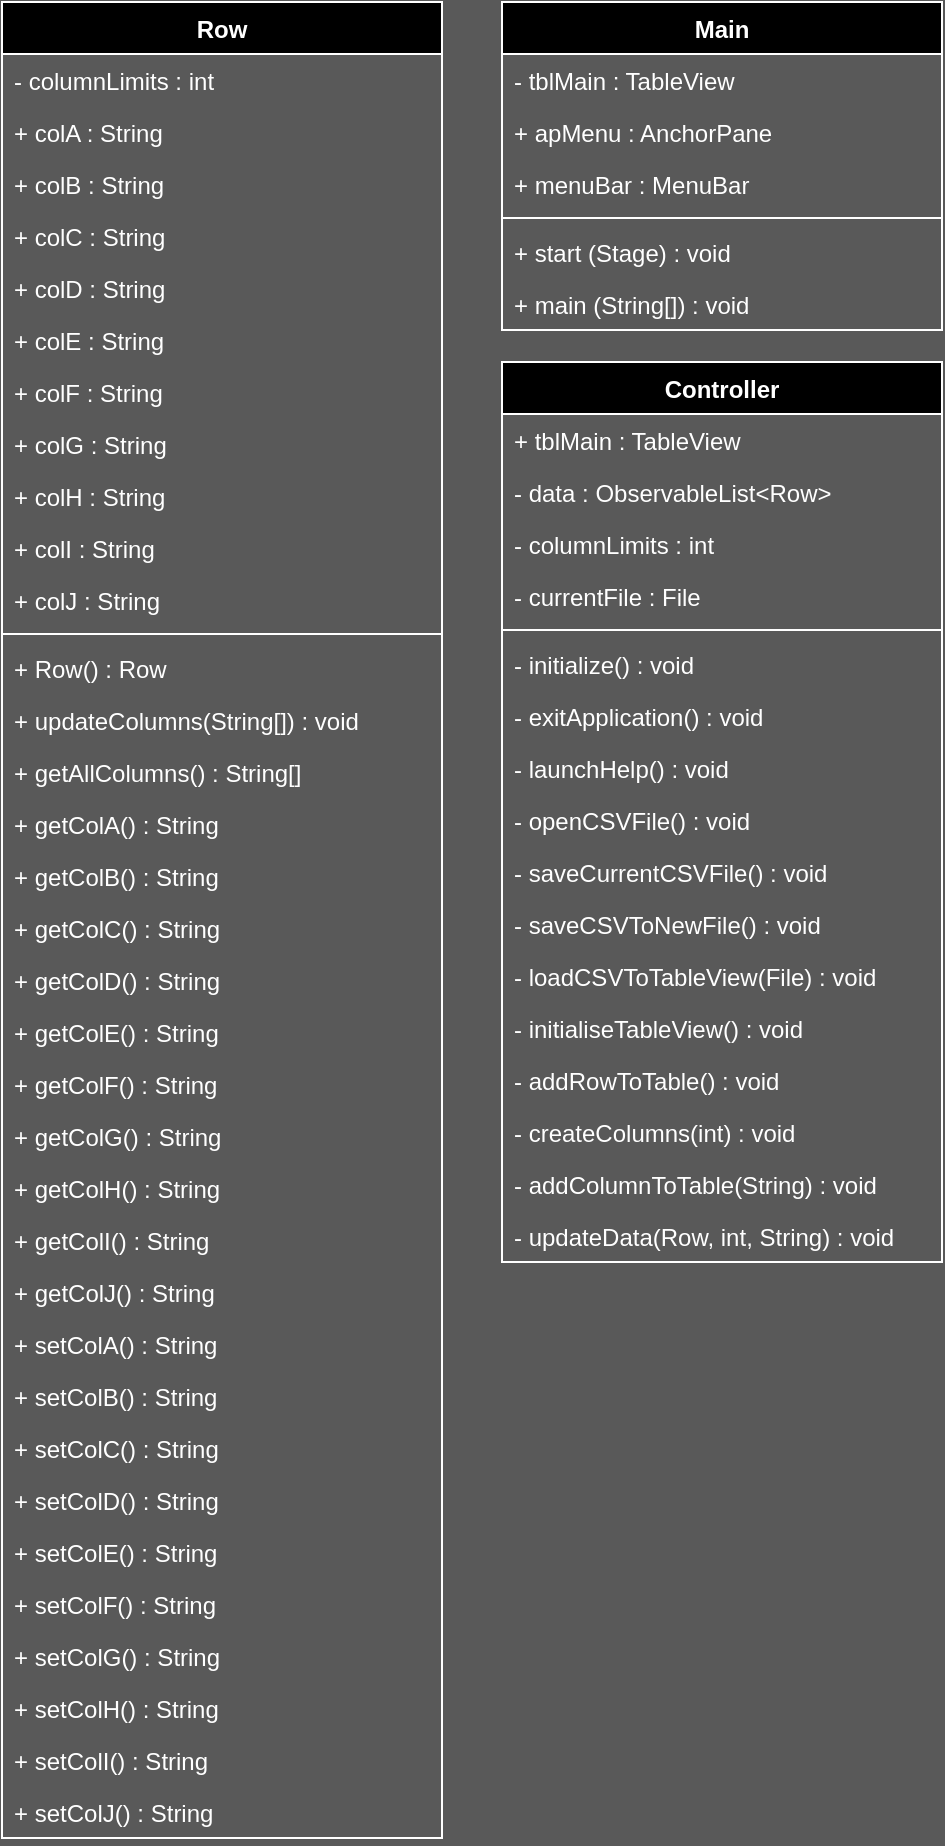<mxfile version="13.0.3" type="device"><diagram id="Vrs2txvyziBs7OVZRVHv" name="Page-1"><mxGraphModel dx="2023" dy="673" grid="1" gridSize="10" guides="1" tooltips="1" connect="1" arrows="1" fold="1" page="1" pageScale="1" pageWidth="850" pageHeight="1100" background="#595959" math="0" shadow="0"><root><mxCell id="0"/><mxCell id="1" parent="0"/><mxCell id="6m8JMxPbOkbgGXu79ss5-5" value="Row&#10;" style="swimlane;fontStyle=1;align=center;verticalAlign=top;childLayout=stackLayout;horizontal=1;startSize=26;horizontalStack=0;resizeParent=1;resizeParentMax=0;resizeLast=0;collapsible=1;marginBottom=0;strokeColor=#FFFFFF;fontColor=#FFFFFF;fillColor=#000000;" parent="1" vertex="1"><mxGeometry x="-630" y="70" width="220" height="918" as="geometry"/></mxCell><mxCell id="3eW3o-0ZtZYoWL-XEgfZ-23" value="- columnLimits : int" style="text;strokeColor=none;fillColor=none;align=left;verticalAlign=top;spacingLeft=4;spacingRight=4;overflow=hidden;rotatable=0;points=[[0,0.5],[1,0.5]];portConstraint=eastwest;fontColor=#FFFFFF;" vertex="1" parent="6m8JMxPbOkbgGXu79ss5-5"><mxGeometry y="26" width="220" height="26" as="geometry"/></mxCell><mxCell id="3eW3o-0ZtZYoWL-XEgfZ-1" value="+ colA : String&#10;" style="text;strokeColor=none;fillColor=none;align=left;verticalAlign=top;spacingLeft=4;spacingRight=4;overflow=hidden;rotatable=0;points=[[0,0.5],[1,0.5]];portConstraint=eastwest;fontColor=#FFFFFF;" vertex="1" parent="6m8JMxPbOkbgGXu79ss5-5"><mxGeometry y="52" width="220" height="26" as="geometry"/></mxCell><mxCell id="3eW3o-0ZtZYoWL-XEgfZ-2" value="+ colB : String&#10;" style="text;strokeColor=none;fillColor=none;align=left;verticalAlign=top;spacingLeft=4;spacingRight=4;overflow=hidden;rotatable=0;points=[[0,0.5],[1,0.5]];portConstraint=eastwest;fontColor=#FFFFFF;" vertex="1" parent="6m8JMxPbOkbgGXu79ss5-5"><mxGeometry y="78" width="220" height="26" as="geometry"/></mxCell><mxCell id="3eW3o-0ZtZYoWL-XEgfZ-3" value="+ colC : String&#10;" style="text;strokeColor=none;fillColor=none;align=left;verticalAlign=top;spacingLeft=4;spacingRight=4;overflow=hidden;rotatable=0;points=[[0,0.5],[1,0.5]];portConstraint=eastwest;fontColor=#FFFFFF;" vertex="1" parent="6m8JMxPbOkbgGXu79ss5-5"><mxGeometry y="104" width="220" height="26" as="geometry"/></mxCell><mxCell id="3eW3o-0ZtZYoWL-XEgfZ-4" value="+ colD : String&#10;" style="text;strokeColor=none;fillColor=none;align=left;verticalAlign=top;spacingLeft=4;spacingRight=4;overflow=hidden;rotatable=0;points=[[0,0.5],[1,0.5]];portConstraint=eastwest;fontColor=#FFFFFF;" vertex="1" parent="6m8JMxPbOkbgGXu79ss5-5"><mxGeometry y="130" width="220" height="26" as="geometry"/></mxCell><mxCell id="3eW3o-0ZtZYoWL-XEgfZ-5" value="+ colE : String&#10;" style="text;strokeColor=none;fillColor=none;align=left;verticalAlign=top;spacingLeft=4;spacingRight=4;overflow=hidden;rotatable=0;points=[[0,0.5],[1,0.5]];portConstraint=eastwest;fontColor=#FFFFFF;" vertex="1" parent="6m8JMxPbOkbgGXu79ss5-5"><mxGeometry y="156" width="220" height="26" as="geometry"/></mxCell><mxCell id="3eW3o-0ZtZYoWL-XEgfZ-6" value="+ colF : String&#10;" style="text;strokeColor=none;fillColor=none;align=left;verticalAlign=top;spacingLeft=4;spacingRight=4;overflow=hidden;rotatable=0;points=[[0,0.5],[1,0.5]];portConstraint=eastwest;fontColor=#FFFFFF;" vertex="1" parent="6m8JMxPbOkbgGXu79ss5-5"><mxGeometry y="182" width="220" height="26" as="geometry"/></mxCell><mxCell id="3eW3o-0ZtZYoWL-XEgfZ-7" value="+ colG : String&#10;" style="text;strokeColor=none;fillColor=none;align=left;verticalAlign=top;spacingLeft=4;spacingRight=4;overflow=hidden;rotatable=0;points=[[0,0.5],[1,0.5]];portConstraint=eastwest;fontColor=#FFFFFF;" vertex="1" parent="6m8JMxPbOkbgGXu79ss5-5"><mxGeometry y="208" width="220" height="26" as="geometry"/></mxCell><mxCell id="3eW3o-0ZtZYoWL-XEgfZ-8" value="+ colH : String&#10;" style="text;strokeColor=none;fillColor=none;align=left;verticalAlign=top;spacingLeft=4;spacingRight=4;overflow=hidden;rotatable=0;points=[[0,0.5],[1,0.5]];portConstraint=eastwest;fontColor=#FFFFFF;" vertex="1" parent="6m8JMxPbOkbgGXu79ss5-5"><mxGeometry y="234" width="220" height="26" as="geometry"/></mxCell><mxCell id="3eW3o-0ZtZYoWL-XEgfZ-9" value="+ colI : String&#10;" style="text;strokeColor=none;fillColor=none;align=left;verticalAlign=top;spacingLeft=4;spacingRight=4;overflow=hidden;rotatable=0;points=[[0,0.5],[1,0.5]];portConstraint=eastwest;fontColor=#FFFFFF;" vertex="1" parent="6m8JMxPbOkbgGXu79ss5-5"><mxGeometry y="260" width="220" height="26" as="geometry"/></mxCell><mxCell id="3eW3o-0ZtZYoWL-XEgfZ-10" value="+ colJ : String&#10;" style="text;strokeColor=none;fillColor=none;align=left;verticalAlign=top;spacingLeft=4;spacingRight=4;overflow=hidden;rotatable=0;points=[[0,0.5],[1,0.5]];portConstraint=eastwest;fontColor=#FFFFFF;" vertex="1" parent="6m8JMxPbOkbgGXu79ss5-5"><mxGeometry y="286" width="220" height="26" as="geometry"/></mxCell><mxCell id="6m8JMxPbOkbgGXu79ss5-6" value="" style="line;strokeWidth=1;fillColor=none;align=left;verticalAlign=middle;spacingTop=-1;spacingLeft=3;spacingRight=3;rotatable=0;labelPosition=right;points=[];portConstraint=eastwest;strokeColor=#FFFFFF;" parent="6m8JMxPbOkbgGXu79ss5-5" vertex="1"><mxGeometry y="312" width="220" height="8" as="geometry"/></mxCell><mxCell id="3eW3o-0ZtZYoWL-XEgfZ-24" value="+ Row() : Row&#10;" style="text;strokeColor=none;fillColor=none;align=left;verticalAlign=top;spacingLeft=4;spacingRight=4;overflow=hidden;rotatable=0;points=[[0,0.5],[1,0.5]];portConstraint=eastwest;fontColor=#FFFFFF;" vertex="1" parent="6m8JMxPbOkbgGXu79ss5-5"><mxGeometry y="320" width="220" height="26" as="geometry"/></mxCell><mxCell id="3eW3o-0ZtZYoWL-XEgfZ-25" value="+ updateColumns(String[]) : void" style="text;strokeColor=none;fillColor=none;align=left;verticalAlign=top;spacingLeft=4;spacingRight=4;overflow=hidden;rotatable=0;points=[[0,0.5],[1,0.5]];portConstraint=eastwest;fontColor=#FFFFFF;" vertex="1" parent="6m8JMxPbOkbgGXu79ss5-5"><mxGeometry y="346" width="220" height="26" as="geometry"/></mxCell><mxCell id="3eW3o-0ZtZYoWL-XEgfZ-26" value="+ getAllColumns() : String[]" style="text;strokeColor=none;fillColor=none;align=left;verticalAlign=top;spacingLeft=4;spacingRight=4;overflow=hidden;rotatable=0;points=[[0,0.5],[1,0.5]];portConstraint=eastwest;fontColor=#FFFFFF;" vertex="1" parent="6m8JMxPbOkbgGXu79ss5-5"><mxGeometry y="372" width="220" height="26" as="geometry"/></mxCell><mxCell id="3eW3o-0ZtZYoWL-XEgfZ-27" value="+ getColA() : String" style="text;strokeColor=none;fillColor=none;align=left;verticalAlign=top;spacingLeft=4;spacingRight=4;overflow=hidden;rotatable=0;points=[[0,0.5],[1,0.5]];portConstraint=eastwest;fontColor=#FFFFFF;" vertex="1" parent="6m8JMxPbOkbgGXu79ss5-5"><mxGeometry y="398" width="220" height="26" as="geometry"/></mxCell><mxCell id="3eW3o-0ZtZYoWL-XEgfZ-28" value="+ getColB() : String" style="text;strokeColor=none;fillColor=none;align=left;verticalAlign=top;spacingLeft=4;spacingRight=4;overflow=hidden;rotatable=0;points=[[0,0.5],[1,0.5]];portConstraint=eastwest;fontColor=#FFFFFF;" vertex="1" parent="6m8JMxPbOkbgGXu79ss5-5"><mxGeometry y="424" width="220" height="26" as="geometry"/></mxCell><mxCell id="3eW3o-0ZtZYoWL-XEgfZ-29" value="+ getColC() : String" style="text;strokeColor=none;fillColor=none;align=left;verticalAlign=top;spacingLeft=4;spacingRight=4;overflow=hidden;rotatable=0;points=[[0,0.5],[1,0.5]];portConstraint=eastwest;fontColor=#FFFFFF;" vertex="1" parent="6m8JMxPbOkbgGXu79ss5-5"><mxGeometry y="450" width="220" height="26" as="geometry"/></mxCell><mxCell id="3eW3o-0ZtZYoWL-XEgfZ-30" value="+ getColD() : String" style="text;strokeColor=none;fillColor=none;align=left;verticalAlign=top;spacingLeft=4;spacingRight=4;overflow=hidden;rotatable=0;points=[[0,0.5],[1,0.5]];portConstraint=eastwest;fontColor=#FFFFFF;" vertex="1" parent="6m8JMxPbOkbgGXu79ss5-5"><mxGeometry y="476" width="220" height="26" as="geometry"/></mxCell><mxCell id="3eW3o-0ZtZYoWL-XEgfZ-31" value="+ getColE() : String" style="text;strokeColor=none;fillColor=none;align=left;verticalAlign=top;spacingLeft=4;spacingRight=4;overflow=hidden;rotatable=0;points=[[0,0.5],[1,0.5]];portConstraint=eastwest;fontColor=#FFFFFF;" vertex="1" parent="6m8JMxPbOkbgGXu79ss5-5"><mxGeometry y="502" width="220" height="26" as="geometry"/></mxCell><mxCell id="3eW3o-0ZtZYoWL-XEgfZ-32" value="+ getColF() : String" style="text;strokeColor=none;fillColor=none;align=left;verticalAlign=top;spacingLeft=4;spacingRight=4;overflow=hidden;rotatable=0;points=[[0,0.5],[1,0.5]];portConstraint=eastwest;fontColor=#FFFFFF;" vertex="1" parent="6m8JMxPbOkbgGXu79ss5-5"><mxGeometry y="528" width="220" height="26" as="geometry"/></mxCell><mxCell id="3eW3o-0ZtZYoWL-XEgfZ-33" value="+ getColG() : String" style="text;strokeColor=none;fillColor=none;align=left;verticalAlign=top;spacingLeft=4;spacingRight=4;overflow=hidden;rotatable=0;points=[[0,0.5],[1,0.5]];portConstraint=eastwest;fontColor=#FFFFFF;" vertex="1" parent="6m8JMxPbOkbgGXu79ss5-5"><mxGeometry y="554" width="220" height="26" as="geometry"/></mxCell><mxCell id="3eW3o-0ZtZYoWL-XEgfZ-34" value="+ getColH() : String" style="text;strokeColor=none;fillColor=none;align=left;verticalAlign=top;spacingLeft=4;spacingRight=4;overflow=hidden;rotatable=0;points=[[0,0.5],[1,0.5]];portConstraint=eastwest;fontColor=#FFFFFF;" vertex="1" parent="6m8JMxPbOkbgGXu79ss5-5"><mxGeometry y="580" width="220" height="26" as="geometry"/></mxCell><mxCell id="3eW3o-0ZtZYoWL-XEgfZ-35" value="+ getColI() : String" style="text;strokeColor=none;fillColor=none;align=left;verticalAlign=top;spacingLeft=4;spacingRight=4;overflow=hidden;rotatable=0;points=[[0,0.5],[1,0.5]];portConstraint=eastwest;fontColor=#FFFFFF;" vertex="1" parent="6m8JMxPbOkbgGXu79ss5-5"><mxGeometry y="606" width="220" height="26" as="geometry"/></mxCell><mxCell id="3eW3o-0ZtZYoWL-XEgfZ-36" value="+ getColJ() : String" style="text;strokeColor=none;fillColor=none;align=left;verticalAlign=top;spacingLeft=4;spacingRight=4;overflow=hidden;rotatable=0;points=[[0,0.5],[1,0.5]];portConstraint=eastwest;fontColor=#FFFFFF;" vertex="1" parent="6m8JMxPbOkbgGXu79ss5-5"><mxGeometry y="632" width="220" height="26" as="geometry"/></mxCell><mxCell id="3eW3o-0ZtZYoWL-XEgfZ-37" value="+ setColA() : String" style="text;strokeColor=none;fillColor=none;align=left;verticalAlign=top;spacingLeft=4;spacingRight=4;overflow=hidden;rotatable=0;points=[[0,0.5],[1,0.5]];portConstraint=eastwest;fontColor=#FFFFFF;" vertex="1" parent="6m8JMxPbOkbgGXu79ss5-5"><mxGeometry y="658" width="220" height="26" as="geometry"/></mxCell><mxCell id="3eW3o-0ZtZYoWL-XEgfZ-47" value="+ setColB() : String" style="text;strokeColor=none;fillColor=none;align=left;verticalAlign=top;spacingLeft=4;spacingRight=4;overflow=hidden;rotatable=0;points=[[0,0.5],[1,0.5]];portConstraint=eastwest;fontColor=#FFFFFF;" vertex="1" parent="6m8JMxPbOkbgGXu79ss5-5"><mxGeometry y="684" width="220" height="26" as="geometry"/></mxCell><mxCell id="3eW3o-0ZtZYoWL-XEgfZ-48" value="+ setColC() : String" style="text;strokeColor=none;fillColor=none;align=left;verticalAlign=top;spacingLeft=4;spacingRight=4;overflow=hidden;rotatable=0;points=[[0,0.5],[1,0.5]];portConstraint=eastwest;fontColor=#FFFFFF;" vertex="1" parent="6m8JMxPbOkbgGXu79ss5-5"><mxGeometry y="710" width="220" height="26" as="geometry"/></mxCell><mxCell id="3eW3o-0ZtZYoWL-XEgfZ-50" value="+ setColD() : String" style="text;strokeColor=none;fillColor=none;align=left;verticalAlign=top;spacingLeft=4;spacingRight=4;overflow=hidden;rotatable=0;points=[[0,0.5],[1,0.5]];portConstraint=eastwest;fontColor=#FFFFFF;" vertex="1" parent="6m8JMxPbOkbgGXu79ss5-5"><mxGeometry y="736" width="220" height="26" as="geometry"/></mxCell><mxCell id="3eW3o-0ZtZYoWL-XEgfZ-51" value="+ setColE() : String" style="text;strokeColor=none;fillColor=none;align=left;verticalAlign=top;spacingLeft=4;spacingRight=4;overflow=hidden;rotatable=0;points=[[0,0.5],[1,0.5]];portConstraint=eastwest;fontColor=#FFFFFF;" vertex="1" parent="6m8JMxPbOkbgGXu79ss5-5"><mxGeometry y="762" width="220" height="26" as="geometry"/></mxCell><mxCell id="3eW3o-0ZtZYoWL-XEgfZ-52" value="+ setColF() : String" style="text;strokeColor=none;fillColor=none;align=left;verticalAlign=top;spacingLeft=4;spacingRight=4;overflow=hidden;rotatable=0;points=[[0,0.5],[1,0.5]];portConstraint=eastwest;fontColor=#FFFFFF;" vertex="1" parent="6m8JMxPbOkbgGXu79ss5-5"><mxGeometry y="788" width="220" height="26" as="geometry"/></mxCell><mxCell id="3eW3o-0ZtZYoWL-XEgfZ-53" value="+ setColG() : String" style="text;strokeColor=none;fillColor=none;align=left;verticalAlign=top;spacingLeft=4;spacingRight=4;overflow=hidden;rotatable=0;points=[[0,0.5],[1,0.5]];portConstraint=eastwest;fontColor=#FFFFFF;" vertex="1" parent="6m8JMxPbOkbgGXu79ss5-5"><mxGeometry y="814" width="220" height="26" as="geometry"/></mxCell><mxCell id="3eW3o-0ZtZYoWL-XEgfZ-54" value="+ setColH() : String" style="text;strokeColor=none;fillColor=none;align=left;verticalAlign=top;spacingLeft=4;spacingRight=4;overflow=hidden;rotatable=0;points=[[0,0.5],[1,0.5]];portConstraint=eastwest;fontColor=#FFFFFF;" vertex="1" parent="6m8JMxPbOkbgGXu79ss5-5"><mxGeometry y="840" width="220" height="26" as="geometry"/></mxCell><mxCell id="3eW3o-0ZtZYoWL-XEgfZ-55" value="+ setColI() : String" style="text;strokeColor=none;fillColor=none;align=left;verticalAlign=top;spacingLeft=4;spacingRight=4;overflow=hidden;rotatable=0;points=[[0,0.5],[1,0.5]];portConstraint=eastwest;fontColor=#FFFFFF;" vertex="1" parent="6m8JMxPbOkbgGXu79ss5-5"><mxGeometry y="866" width="220" height="26" as="geometry"/></mxCell><mxCell id="3eW3o-0ZtZYoWL-XEgfZ-49" value="+ setColJ() : String" style="text;strokeColor=none;fillColor=none;align=left;verticalAlign=top;spacingLeft=4;spacingRight=4;overflow=hidden;rotatable=0;points=[[0,0.5],[1,0.5]];portConstraint=eastwest;fontColor=#FFFFFF;" vertex="1" parent="6m8JMxPbOkbgGXu79ss5-5"><mxGeometry y="892" width="220" height="26" as="geometry"/></mxCell><mxCell id="3eW3o-0ZtZYoWL-XEgfZ-60" value="Main" style="swimlane;fontStyle=1;align=center;verticalAlign=top;childLayout=stackLayout;horizontal=1;startSize=26;horizontalStack=0;resizeParent=1;resizeParentMax=0;resizeLast=0;collapsible=1;marginBottom=0;strokeColor=#FFFFFF;fontColor=#FFFFFF;fillColor=#000000;" vertex="1" parent="1"><mxGeometry x="-380" y="70" width="220" height="164" as="geometry"/></mxCell><mxCell id="3eW3o-0ZtZYoWL-XEgfZ-65" value="- tblMain : TableView" style="text;strokeColor=none;fillColor=none;align=left;verticalAlign=top;spacingLeft=4;spacingRight=4;overflow=hidden;rotatable=0;points=[[0,0.5],[1,0.5]];portConstraint=eastwest;fontColor=#FFFFFF;" vertex="1" parent="3eW3o-0ZtZYoWL-XEgfZ-60"><mxGeometry y="26" width="220" height="26" as="geometry"/></mxCell><mxCell id="3eW3o-0ZtZYoWL-XEgfZ-68" value="+ apMenu : AnchorPane" style="text;strokeColor=none;fillColor=none;align=left;verticalAlign=top;spacingLeft=4;spacingRight=4;overflow=hidden;rotatable=0;points=[[0,0.5],[1,0.5]];portConstraint=eastwest;fontColor=#FFFFFF;" vertex="1" parent="3eW3o-0ZtZYoWL-XEgfZ-60"><mxGeometry y="52" width="220" height="26" as="geometry"/></mxCell><mxCell id="3eW3o-0ZtZYoWL-XEgfZ-96" value="+ menuBar : MenuBar" style="text;strokeColor=none;fillColor=none;align=left;verticalAlign=top;spacingLeft=4;spacingRight=4;overflow=hidden;rotatable=0;points=[[0,0.5],[1,0.5]];portConstraint=eastwest;fontColor=#FFFFFF;" vertex="1" parent="3eW3o-0ZtZYoWL-XEgfZ-60"><mxGeometry y="78" width="220" height="26" as="geometry"/></mxCell><mxCell id="3eW3o-0ZtZYoWL-XEgfZ-72" value="" style="line;strokeWidth=1;fillColor=none;align=left;verticalAlign=middle;spacingTop=-1;spacingLeft=3;spacingRight=3;rotatable=0;labelPosition=right;points=[];portConstraint=eastwest;strokeColor=#FFFFFF;" vertex="1" parent="3eW3o-0ZtZYoWL-XEgfZ-60"><mxGeometry y="104" width="220" height="8" as="geometry"/></mxCell><mxCell id="3eW3o-0ZtZYoWL-XEgfZ-82" value="+ start (Stage) : void" style="text;strokeColor=none;fillColor=none;align=left;verticalAlign=top;spacingLeft=4;spacingRight=4;overflow=hidden;rotatable=0;points=[[0,0.5],[1,0.5]];portConstraint=eastwest;fontColor=#FFFFFF;" vertex="1" parent="3eW3o-0ZtZYoWL-XEgfZ-60"><mxGeometry y="112" width="220" height="26" as="geometry"/></mxCell><mxCell id="3eW3o-0ZtZYoWL-XEgfZ-93" value="+ main (String[]) : void" style="text;strokeColor=none;fillColor=none;align=left;verticalAlign=top;spacingLeft=4;spacingRight=4;overflow=hidden;rotatable=0;points=[[0,0.5],[1,0.5]];portConstraint=eastwest;fontColor=#FFFFFF;" vertex="1" parent="3eW3o-0ZtZYoWL-XEgfZ-60"><mxGeometry y="138" width="220" height="26" as="geometry"/></mxCell><mxCell id="3eW3o-0ZtZYoWL-XEgfZ-97" value="Controller" style="swimlane;fontStyle=1;align=center;verticalAlign=top;childLayout=stackLayout;horizontal=1;startSize=26;horizontalStack=0;resizeParent=1;resizeParentMax=0;resizeLast=0;collapsible=1;marginBottom=0;strokeColor=#FFFFFF;fontColor=#FFFFFF;fillColor=#000000;" vertex="1" parent="1"><mxGeometry x="-380" y="250" width="220" height="450" as="geometry"/></mxCell><mxCell id="3eW3o-0ZtZYoWL-XEgfZ-98" value="+ tblMain : TableView" style="text;strokeColor=none;fillColor=none;align=left;verticalAlign=top;spacingLeft=4;spacingRight=4;overflow=hidden;rotatable=0;points=[[0,0.5],[1,0.5]];portConstraint=eastwest;fontColor=#FFFFFF;" vertex="1" parent="3eW3o-0ZtZYoWL-XEgfZ-97"><mxGeometry y="26" width="220" height="26" as="geometry"/></mxCell><mxCell id="3eW3o-0ZtZYoWL-XEgfZ-99" value="- data : ObservableList&lt;Row&gt;" style="text;strokeColor=none;fillColor=none;align=left;verticalAlign=top;spacingLeft=4;spacingRight=4;overflow=hidden;rotatable=0;points=[[0,0.5],[1,0.5]];portConstraint=eastwest;fontColor=#FFFFFF;" vertex="1" parent="3eW3o-0ZtZYoWL-XEgfZ-97"><mxGeometry y="52" width="220" height="26" as="geometry"/></mxCell><mxCell id="3eW3o-0ZtZYoWL-XEgfZ-100" value="- columnLimits : int" style="text;strokeColor=none;fillColor=none;align=left;verticalAlign=top;spacingLeft=4;spacingRight=4;overflow=hidden;rotatable=0;points=[[0,0.5],[1,0.5]];portConstraint=eastwest;fontColor=#FFFFFF;" vertex="1" parent="3eW3o-0ZtZYoWL-XEgfZ-97"><mxGeometry y="78" width="220" height="26" as="geometry"/></mxCell><mxCell id="3eW3o-0ZtZYoWL-XEgfZ-104" value="- currentFile : File" style="text;strokeColor=none;fillColor=none;align=left;verticalAlign=top;spacingLeft=4;spacingRight=4;overflow=hidden;rotatable=0;points=[[0,0.5],[1,0.5]];portConstraint=eastwest;fontColor=#FFFFFF;" vertex="1" parent="3eW3o-0ZtZYoWL-XEgfZ-97"><mxGeometry y="104" width="220" height="26" as="geometry"/></mxCell><mxCell id="3eW3o-0ZtZYoWL-XEgfZ-101" value="" style="line;strokeWidth=1;fillColor=none;align=left;verticalAlign=middle;spacingTop=-1;spacingLeft=3;spacingRight=3;rotatable=0;labelPosition=right;points=[];portConstraint=eastwest;strokeColor=#FFFFFF;" vertex="1" parent="3eW3o-0ZtZYoWL-XEgfZ-97"><mxGeometry y="130" width="220" height="8" as="geometry"/></mxCell><mxCell id="3eW3o-0ZtZYoWL-XEgfZ-102" value="- initialize() : void&#10;" style="text;strokeColor=none;fillColor=none;align=left;verticalAlign=top;spacingLeft=4;spacingRight=4;overflow=hidden;rotatable=0;points=[[0,0.5],[1,0.5]];portConstraint=eastwest;fontColor=#FFFFFF;" vertex="1" parent="3eW3o-0ZtZYoWL-XEgfZ-97"><mxGeometry y="138" width="220" height="26" as="geometry"/></mxCell><mxCell id="3eW3o-0ZtZYoWL-XEgfZ-105" value="- exitApplication() : void&#10;" style="text;strokeColor=none;fillColor=none;align=left;verticalAlign=top;spacingLeft=4;spacingRight=4;overflow=hidden;rotatable=0;points=[[0,0.5],[1,0.5]];portConstraint=eastwest;fontColor=#FFFFFF;" vertex="1" parent="3eW3o-0ZtZYoWL-XEgfZ-97"><mxGeometry y="164" width="220" height="26" as="geometry"/></mxCell><mxCell id="3eW3o-0ZtZYoWL-XEgfZ-106" value="- launchHelp() : void&#10;" style="text;strokeColor=none;fillColor=none;align=left;verticalAlign=top;spacingLeft=4;spacingRight=4;overflow=hidden;rotatable=0;points=[[0,0.5],[1,0.5]];portConstraint=eastwest;fontColor=#FFFFFF;" vertex="1" parent="3eW3o-0ZtZYoWL-XEgfZ-97"><mxGeometry y="190" width="220" height="26" as="geometry"/></mxCell><mxCell id="3eW3o-0ZtZYoWL-XEgfZ-107" value="- openCSVFile() : void&#10;" style="text;strokeColor=none;fillColor=none;align=left;verticalAlign=top;spacingLeft=4;spacingRight=4;overflow=hidden;rotatable=0;points=[[0,0.5],[1,0.5]];portConstraint=eastwest;fontColor=#FFFFFF;" vertex="1" parent="3eW3o-0ZtZYoWL-XEgfZ-97"><mxGeometry y="216" width="220" height="26" as="geometry"/></mxCell><mxCell id="3eW3o-0ZtZYoWL-XEgfZ-108" value="- saveCurrentCSVFile() : void&#10;" style="text;strokeColor=none;fillColor=none;align=left;verticalAlign=top;spacingLeft=4;spacingRight=4;overflow=hidden;rotatable=0;points=[[0,0.5],[1,0.5]];portConstraint=eastwest;fontColor=#FFFFFF;" vertex="1" parent="3eW3o-0ZtZYoWL-XEgfZ-97"><mxGeometry y="242" width="220" height="26" as="geometry"/></mxCell><mxCell id="3eW3o-0ZtZYoWL-XEgfZ-109" value="- saveCSVToNewFile() : void&#10;" style="text;strokeColor=none;fillColor=none;align=left;verticalAlign=top;spacingLeft=4;spacingRight=4;overflow=hidden;rotatable=0;points=[[0,0.5],[1,0.5]];portConstraint=eastwest;fontColor=#FFFFFF;" vertex="1" parent="3eW3o-0ZtZYoWL-XEgfZ-97"><mxGeometry y="268" width="220" height="26" as="geometry"/></mxCell><mxCell id="3eW3o-0ZtZYoWL-XEgfZ-111" value="- loadCSVToTableView(File) : void&#10;" style="text;strokeColor=none;fillColor=none;align=left;verticalAlign=top;spacingLeft=4;spacingRight=4;overflow=hidden;rotatable=0;points=[[0,0.5],[1,0.5]];portConstraint=eastwest;fontColor=#FFFFFF;" vertex="1" parent="3eW3o-0ZtZYoWL-XEgfZ-97"><mxGeometry y="294" width="220" height="26" as="geometry"/></mxCell><mxCell id="3eW3o-0ZtZYoWL-XEgfZ-112" value="- initialiseTableView() : void&#10;" style="text;strokeColor=none;fillColor=none;align=left;verticalAlign=top;spacingLeft=4;spacingRight=4;overflow=hidden;rotatable=0;points=[[0,0.5],[1,0.5]];portConstraint=eastwest;fontColor=#FFFFFF;" vertex="1" parent="3eW3o-0ZtZYoWL-XEgfZ-97"><mxGeometry y="320" width="220" height="26" as="geometry"/></mxCell><mxCell id="3eW3o-0ZtZYoWL-XEgfZ-113" value="- addRowToTable() : void&#10;" style="text;strokeColor=none;fillColor=none;align=left;verticalAlign=top;spacingLeft=4;spacingRight=4;overflow=hidden;rotatable=0;points=[[0,0.5],[1,0.5]];portConstraint=eastwest;fontColor=#FFFFFF;" vertex="1" parent="3eW3o-0ZtZYoWL-XEgfZ-97"><mxGeometry y="346" width="220" height="26" as="geometry"/></mxCell><mxCell id="3eW3o-0ZtZYoWL-XEgfZ-114" value="- createColumns(int) : void&#10;" style="text;strokeColor=none;fillColor=none;align=left;verticalAlign=top;spacingLeft=4;spacingRight=4;overflow=hidden;rotatable=0;points=[[0,0.5],[1,0.5]];portConstraint=eastwest;fontColor=#FFFFFF;" vertex="1" parent="3eW3o-0ZtZYoWL-XEgfZ-97"><mxGeometry y="372" width="220" height="26" as="geometry"/></mxCell><mxCell id="3eW3o-0ZtZYoWL-XEgfZ-115" value="- addColumnToTable(String) : void&#10;" style="text;strokeColor=none;fillColor=none;align=left;verticalAlign=top;spacingLeft=4;spacingRight=4;overflow=hidden;rotatable=0;points=[[0,0.5],[1,0.5]];portConstraint=eastwest;fontColor=#FFFFFF;" vertex="1" parent="3eW3o-0ZtZYoWL-XEgfZ-97"><mxGeometry y="398" width="220" height="26" as="geometry"/></mxCell><mxCell id="3eW3o-0ZtZYoWL-XEgfZ-116" value="- updateData(Row, int, String) : void&#10;" style="text;strokeColor=none;fillColor=none;align=left;verticalAlign=top;spacingLeft=4;spacingRight=4;overflow=hidden;rotatable=0;points=[[0,0.5],[1,0.5]];portConstraint=eastwest;fontColor=#FFFFFF;" vertex="1" parent="3eW3o-0ZtZYoWL-XEgfZ-97"><mxGeometry y="424" width="220" height="26" as="geometry"/></mxCell></root></mxGraphModel></diagram></mxfile>